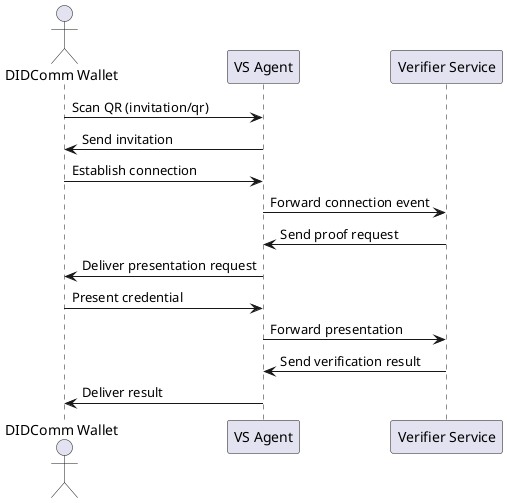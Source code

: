 @startuml verifier example
actor User as "DIDComm Wallet"
participant "VS Agent" as Agent
participant "Verifier Service" as Verifier

User -> Agent : Scan QR (invitation/qr)
Agent -> User : Send invitation
User -> Agent : Establish connection
Agent -> Verifier : Forward connection event
Verifier -> Agent : Send proof request
Agent -> User : Deliver presentation request
User -> Agent : Present credential
Agent -> Verifier : Forward presentation
Verifier -> Agent : Send verification result
Agent -> User : Deliver result
@enduml